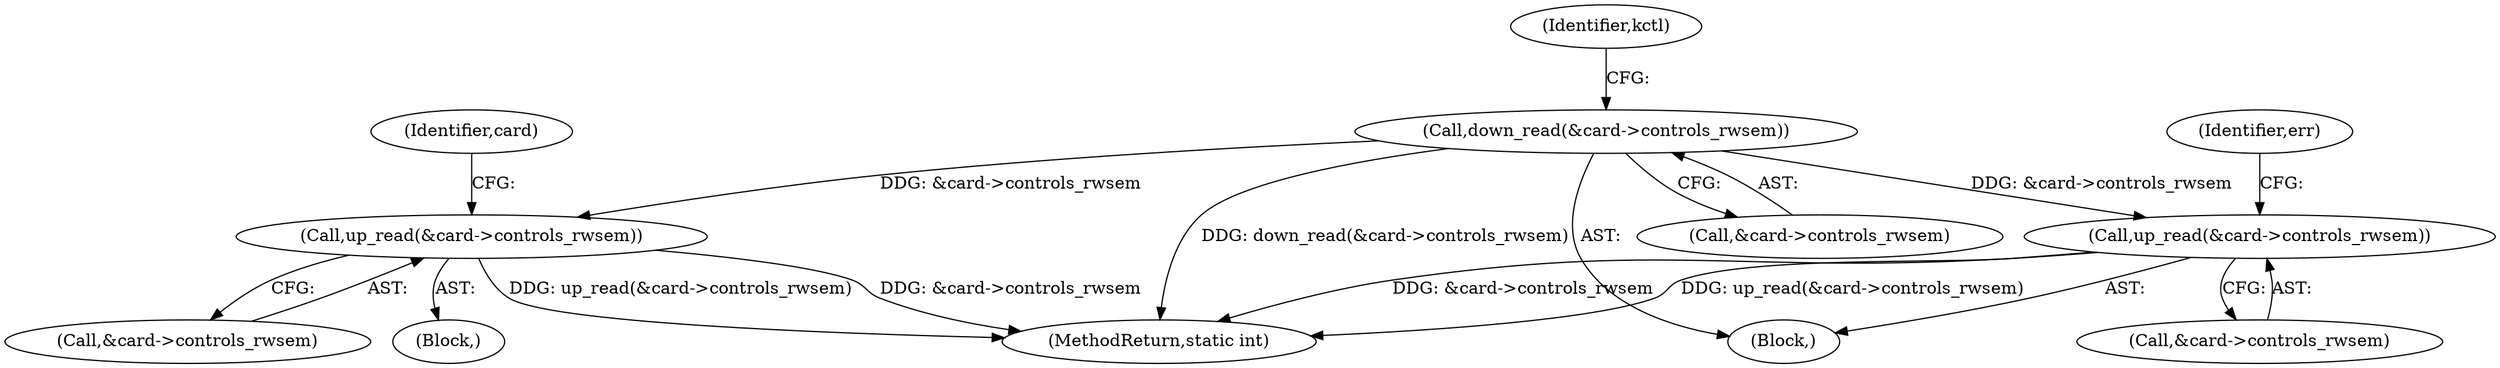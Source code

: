 digraph "0_linux_fd9f26e4eca5d08a27d12c0933fceef76ed9663d_2@API" {
"1000141" [label="(Call,down_read(&card->controls_rwsem))"];
"1000282" [label="(Call,up_read(&card->controls_rwsem))"];
"1000346" [label="(Call,up_read(&card->controls_rwsem))"];
"1000353" [label="(MethodReturn,static int)"];
"1000347" [label="(Call,&card->controls_rwsem)"];
"1000288" [label="(Identifier,card)"];
"1000346" [label="(Call,up_read(&card->controls_rwsem))"];
"1000283" [label="(Call,&card->controls_rwsem)"];
"1000141" [label="(Call,down_read(&card->controls_rwsem))"];
"1000147" [label="(Identifier,kctl)"];
"1000142" [label="(Call,&card->controls_rwsem)"];
"1000104" [label="(Block,)"];
"1000282" [label="(Call,up_read(&card->controls_rwsem))"];
"1000275" [label="(Block,)"];
"1000352" [label="(Identifier,err)"];
"1000141" -> "1000104"  [label="AST: "];
"1000141" -> "1000142"  [label="CFG: "];
"1000142" -> "1000141"  [label="AST: "];
"1000147" -> "1000141"  [label="CFG: "];
"1000141" -> "1000353"  [label="DDG: down_read(&card->controls_rwsem)"];
"1000141" -> "1000282"  [label="DDG: &card->controls_rwsem"];
"1000141" -> "1000346"  [label="DDG: &card->controls_rwsem"];
"1000282" -> "1000275"  [label="AST: "];
"1000282" -> "1000283"  [label="CFG: "];
"1000283" -> "1000282"  [label="AST: "];
"1000288" -> "1000282"  [label="CFG: "];
"1000282" -> "1000353"  [label="DDG: up_read(&card->controls_rwsem)"];
"1000282" -> "1000353"  [label="DDG: &card->controls_rwsem"];
"1000346" -> "1000104"  [label="AST: "];
"1000346" -> "1000347"  [label="CFG: "];
"1000347" -> "1000346"  [label="AST: "];
"1000352" -> "1000346"  [label="CFG: "];
"1000346" -> "1000353"  [label="DDG: &card->controls_rwsem"];
"1000346" -> "1000353"  [label="DDG: up_read(&card->controls_rwsem)"];
}
